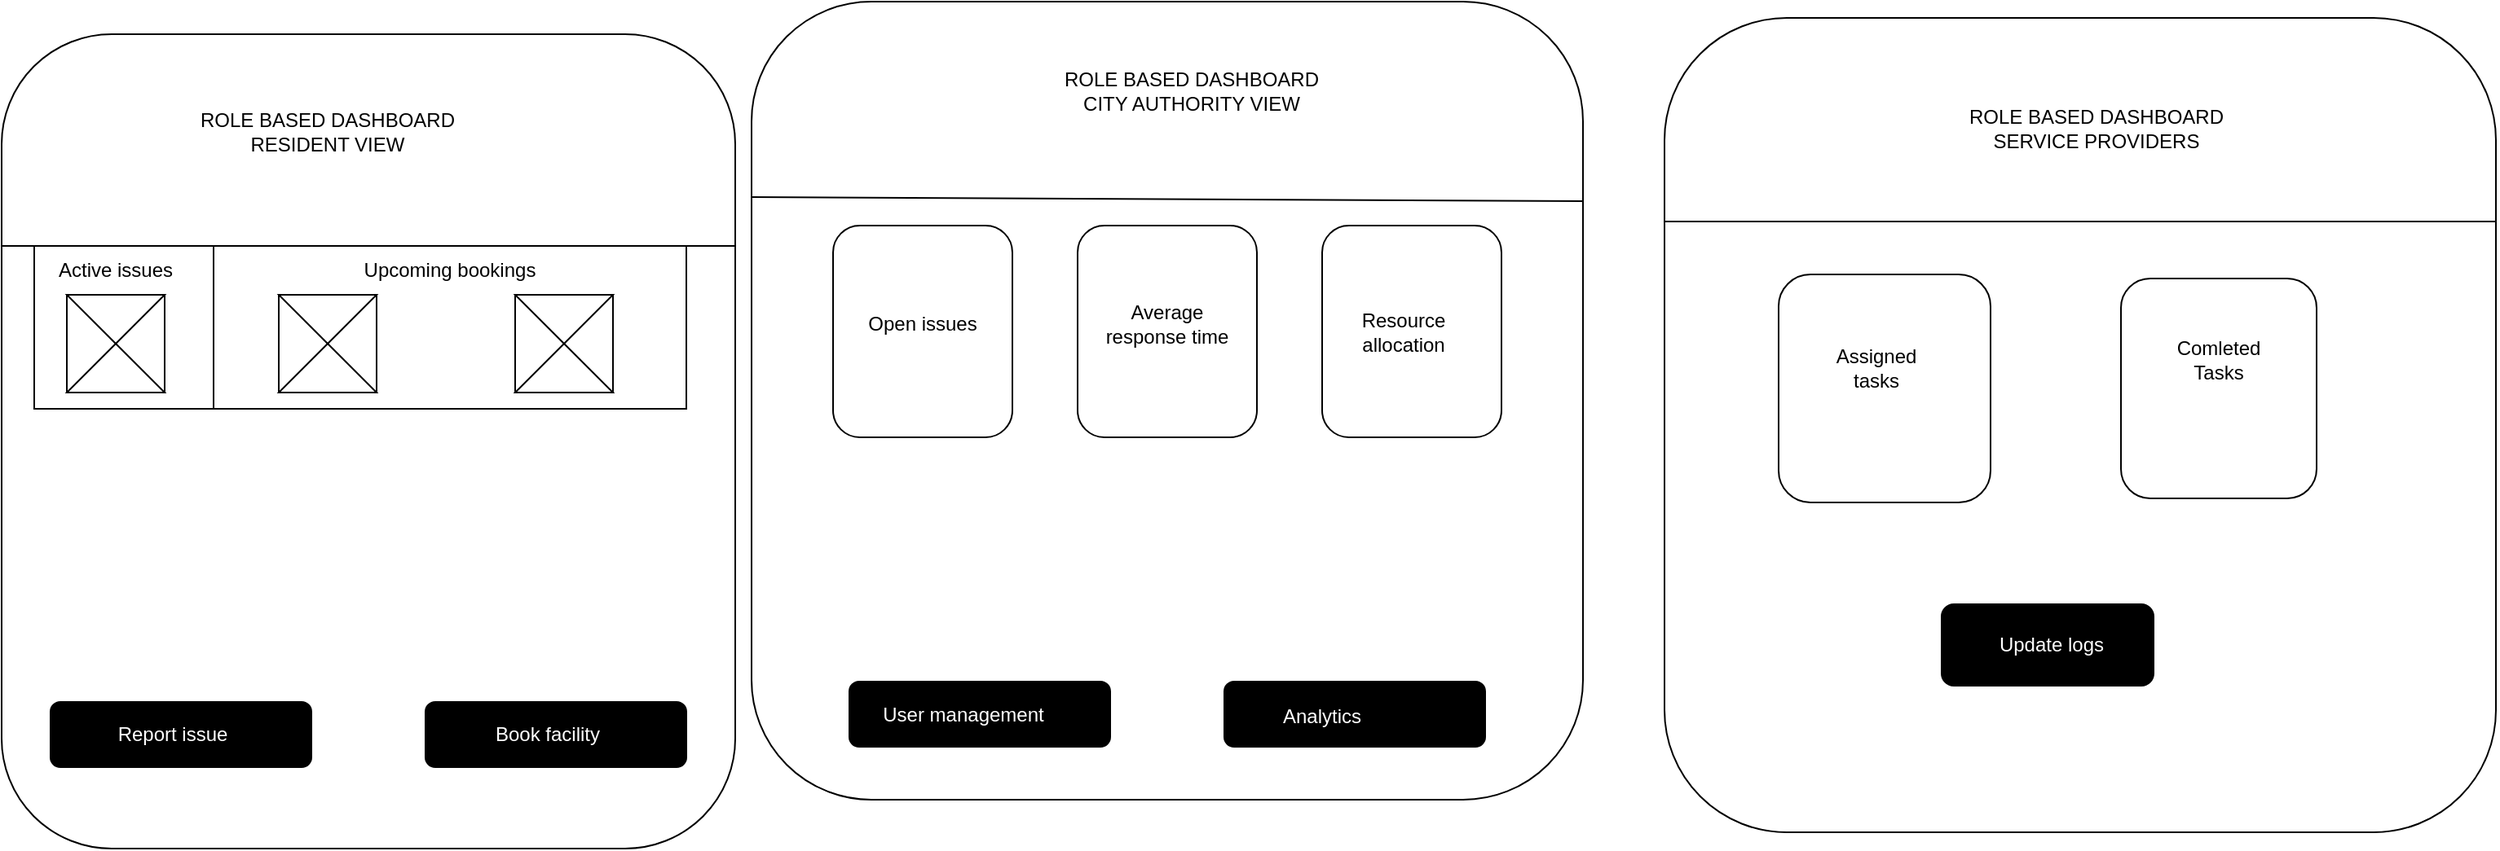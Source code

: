 <mxfile version="20.8.16" type="device"><diagram name="Page-1" id="32XHwhgZxGjpwBtk2h9Z"><mxGraphModel dx="864" dy="516" grid="1" gridSize="10" guides="1" tooltips="1" connect="1" arrows="1" fold="1" page="1" pageScale="1" pageWidth="850" pageHeight="1100" math="0" shadow="0"><root><mxCell id="0"/><mxCell id="1" parent="0"/><mxCell id="HhtqCUN628_rxQYQpq9y-14" value="" style="rounded=1;whiteSpace=wrap;html=1;fontColor=#FFFFFF;fillColor=#FFFFFF;" parent="1" vertex="1"><mxGeometry x="510" y="30" width="510" height="490" as="geometry"/></mxCell><mxCell id="7PPXK2miaYdWPVjDkQNY-20" value="" style="group" parent="1" vertex="1" connectable="0"><mxGeometry x="50" y="50" width="450" height="500" as="geometry"/></mxCell><mxCell id="HhtqCUN628_rxQYQpq9y-16" value="" style="rounded=1;whiteSpace=wrap;html=1;fontColor=#FFFFFF;fillColor=#FFFFFF;" parent="7PPXK2miaYdWPVjDkQNY-20" vertex="1"><mxGeometry width="450" height="500" as="geometry"/></mxCell><mxCell id="7PPXK2miaYdWPVjDkQNY-3" value="" style="rounded=0;whiteSpace=wrap;html=1;" parent="7PPXK2miaYdWPVjDkQNY-20" vertex="1"><mxGeometry x="20" y="130" width="400" height="100" as="geometry"/></mxCell><mxCell id="7PPXK2miaYdWPVjDkQNY-4" value="" style="rounded=0;whiteSpace=wrap;html=1;" parent="7PPXK2miaYdWPVjDkQNY-20" vertex="1"><mxGeometry x="130" y="130" width="290" height="100" as="geometry"/></mxCell><mxCell id="7PPXK2miaYdWPVjDkQNY-9" value="" style="group" parent="7PPXK2miaYdWPVjDkQNY-20" vertex="1" connectable="0"><mxGeometry x="40" y="160" width="60" height="60" as="geometry"/></mxCell><mxCell id="7PPXK2miaYdWPVjDkQNY-5" value="" style="whiteSpace=wrap;html=1;aspect=fixed;" parent="7PPXK2miaYdWPVjDkQNY-9" vertex="1"><mxGeometry width="60" height="60" as="geometry"/></mxCell><mxCell id="7PPXK2miaYdWPVjDkQNY-8" value="" style="shape=collate;whiteSpace=wrap;html=1;" parent="7PPXK2miaYdWPVjDkQNY-9" vertex="1"><mxGeometry width="60" height="60" as="geometry"/></mxCell><mxCell id="7PPXK2miaYdWPVjDkQNY-10" value="" style="group" parent="7PPXK2miaYdWPVjDkQNY-20" vertex="1" connectable="0"><mxGeometry x="315" y="160" width="60" height="60" as="geometry"/></mxCell><mxCell id="7PPXK2miaYdWPVjDkQNY-11" value="" style="whiteSpace=wrap;html=1;aspect=fixed;" parent="7PPXK2miaYdWPVjDkQNY-10" vertex="1"><mxGeometry width="60" height="60" as="geometry"/></mxCell><mxCell id="7PPXK2miaYdWPVjDkQNY-12" value="" style="shape=collate;whiteSpace=wrap;html=1;" parent="7PPXK2miaYdWPVjDkQNY-10" vertex="1"><mxGeometry width="60" height="60" as="geometry"/></mxCell><mxCell id="7PPXK2miaYdWPVjDkQNY-13" value="" style="group" parent="7PPXK2miaYdWPVjDkQNY-20" vertex="1" connectable="0"><mxGeometry x="170" y="160" width="60" height="60" as="geometry"/></mxCell><mxCell id="7PPXK2miaYdWPVjDkQNY-14" value="" style="whiteSpace=wrap;html=1;aspect=fixed;" parent="7PPXK2miaYdWPVjDkQNY-13" vertex="1"><mxGeometry width="60" height="60" as="geometry"/></mxCell><mxCell id="7PPXK2miaYdWPVjDkQNY-15" value="" style="shape=collate;whiteSpace=wrap;html=1;" parent="7PPXK2miaYdWPVjDkQNY-13" vertex="1"><mxGeometry width="60" height="60" as="geometry"/></mxCell><mxCell id="7PPXK2miaYdWPVjDkQNY-16" value="" style="rounded=1;whiteSpace=wrap;html=1;fillColor=#000000;" parent="7PPXK2miaYdWPVjDkQNY-20" vertex="1"><mxGeometry x="260" y="410" width="160" height="40" as="geometry"/></mxCell><mxCell id="7PPXK2miaYdWPVjDkQNY-17" value="" style="rounded=1;whiteSpace=wrap;html=1;fillColor=#000000;" parent="7PPXK2miaYdWPVjDkQNY-20" vertex="1"><mxGeometry x="30" y="410" width="160" height="40" as="geometry"/></mxCell><mxCell id="7PPXK2miaYdWPVjDkQNY-37" value="ROLE BASED DASHBOARD&lt;br&gt;RESIDENT VIEW" style="text;html=1;strokeColor=none;fillColor=none;align=center;verticalAlign=middle;whiteSpace=wrap;rounded=0;" parent="7PPXK2miaYdWPVjDkQNY-20" vertex="1"><mxGeometry x="60" y="30" width="280" height="60" as="geometry"/></mxCell><mxCell id="7PPXK2miaYdWPVjDkQNY-39" value="Active issues" style="text;html=1;strokeColor=none;fillColor=none;align=center;verticalAlign=middle;whiteSpace=wrap;rounded=0;" parent="7PPXK2miaYdWPVjDkQNY-20" vertex="1"><mxGeometry x="20" y="130" width="100" height="30" as="geometry"/></mxCell><mxCell id="7PPXK2miaYdWPVjDkQNY-40" value="Upcoming bookings" style="text;html=1;strokeColor=none;fillColor=none;align=center;verticalAlign=middle;whiteSpace=wrap;rounded=0;" parent="7PPXK2miaYdWPVjDkQNY-20" vertex="1"><mxGeometry x="180" y="130" width="190" height="30" as="geometry"/></mxCell><mxCell id="7PPXK2miaYdWPVjDkQNY-42" value="&lt;font color=&quot;#ffffff&quot;&gt;Report issue&lt;/font&gt;" style="text;html=1;strokeColor=none;fillColor=none;align=center;verticalAlign=middle;whiteSpace=wrap;rounded=0;" parent="7PPXK2miaYdWPVjDkQNY-20" vertex="1"><mxGeometry x="40" y="415" width="130" height="30" as="geometry"/></mxCell><mxCell id="7PPXK2miaYdWPVjDkQNY-43" value="&lt;font color=&quot;#ffffff&quot;&gt;Book facility&lt;/font&gt;" style="text;html=1;strokeColor=none;fillColor=none;align=center;verticalAlign=middle;whiteSpace=wrap;rounded=0;" parent="7PPXK2miaYdWPVjDkQNY-20" vertex="1"><mxGeometry x="280" y="415" width="110" height="30" as="geometry"/></mxCell><mxCell id="HhtqCUN628_rxQYQpq9y-17" value="" style="endArrow=none;html=1;rounded=0;fontColor=#FFFFFF;" parent="7PPXK2miaYdWPVjDkQNY-20" edge="1"><mxGeometry width="50" height="50" relative="1" as="geometry"><mxPoint y="130" as="sourcePoint"/><mxPoint x="450" y="130" as="targetPoint"/></mxGeometry></mxCell><mxCell id="7PPXK2miaYdWPVjDkQNY-21" value="" style="group" parent="1" vertex="1" connectable="0"><mxGeometry x="540" y="37.5" width="450" height="460" as="geometry"/></mxCell><mxCell id="7PPXK2miaYdWPVjDkQNY-35" value="" style="rounded=1;whiteSpace=wrap;html=1;fillColor=#000000;" parent="7PPXK2miaYdWPVjDkQNY-21" vertex="1"><mxGeometry x="260" y="410" width="160" height="40" as="geometry"/></mxCell><mxCell id="7PPXK2miaYdWPVjDkQNY-36" value="" style="rounded=1;whiteSpace=wrap;html=1;fillColor=#000000;" parent="7PPXK2miaYdWPVjDkQNY-21" vertex="1"><mxGeometry x="30" y="410" width="160" height="40" as="geometry"/></mxCell><mxCell id="7PPXK2miaYdWPVjDkQNY-38" value="ROLE BASED DASHBOARD&lt;br&gt;CITY AUTHORITY VIEW" style="text;html=1;strokeColor=none;fillColor=none;align=center;verticalAlign=middle;whiteSpace=wrap;rounded=0;" parent="7PPXK2miaYdWPVjDkQNY-21" vertex="1"><mxGeometry x="90" y="20" width="300" height="55" as="geometry"/></mxCell><mxCell id="7PPXK2miaYdWPVjDkQNY-44" value="" style="rounded=1;whiteSpace=wrap;html=1;" parent="7PPXK2miaYdWPVjDkQNY-21" vertex="1"><mxGeometry x="20" y="130" width="110" height="130" as="geometry"/></mxCell><mxCell id="7PPXK2miaYdWPVjDkQNY-45" value="" style="rounded=1;whiteSpace=wrap;html=1;" parent="7PPXK2miaYdWPVjDkQNY-21" vertex="1"><mxGeometry x="170" y="130" width="110" height="130" as="geometry"/></mxCell><mxCell id="7PPXK2miaYdWPVjDkQNY-46" value="" style="rounded=1;whiteSpace=wrap;html=1;" parent="7PPXK2miaYdWPVjDkQNY-21" vertex="1"><mxGeometry x="320" y="130" width="110" height="130" as="geometry"/></mxCell><mxCell id="7PPXK2miaYdWPVjDkQNY-47" value="Open issues" style="text;html=1;strokeColor=none;fillColor=none;align=center;verticalAlign=middle;whiteSpace=wrap;rounded=0;" parent="7PPXK2miaYdWPVjDkQNY-21" vertex="1"><mxGeometry x="30" y="175" width="90" height="30" as="geometry"/></mxCell><mxCell id="7PPXK2miaYdWPVjDkQNY-48" value="Average response time" style="text;html=1;strokeColor=none;fillColor=none;align=center;verticalAlign=middle;whiteSpace=wrap;rounded=0;" parent="7PPXK2miaYdWPVjDkQNY-21" vertex="1"><mxGeometry x="180" y="175" width="90" height="30" as="geometry"/></mxCell><mxCell id="7PPXK2miaYdWPVjDkQNY-49" value="Resource allocation" style="text;html=1;strokeColor=none;fillColor=none;align=center;verticalAlign=middle;whiteSpace=wrap;rounded=0;" parent="7PPXK2miaYdWPVjDkQNY-21" vertex="1"><mxGeometry x="340" y="180" width="60" height="30" as="geometry"/></mxCell><mxCell id="7PPXK2miaYdWPVjDkQNY-50" value="&lt;font color=&quot;#ffffff&quot;&gt;User management&lt;/font&gt;" style="text;html=1;strokeColor=none;fillColor=none;align=center;verticalAlign=middle;whiteSpace=wrap;rounded=0;" parent="7PPXK2miaYdWPVjDkQNY-21" vertex="1"><mxGeometry x="30" y="410" width="140" height="41" as="geometry"/></mxCell><mxCell id="7PPXK2miaYdWPVjDkQNY-51" value="&lt;font color=&quot;#ffffff&quot;&gt;Analytics&lt;/font&gt;" style="text;html=1;strokeColor=none;fillColor=none;align=center;verticalAlign=middle;whiteSpace=wrap;rounded=0;" parent="7PPXK2miaYdWPVjDkQNY-21" vertex="1"><mxGeometry x="290" y="416" width="60" height="30" as="geometry"/></mxCell><mxCell id="HhtqCUN628_rxQYQpq9y-1" value="" style="rounded=1;whiteSpace=wrap;html=1;" parent="1" vertex="1"><mxGeometry x="1070" y="40" width="510" height="500" as="geometry"/></mxCell><mxCell id="HhtqCUN628_rxQYQpq9y-4" value="" style="endArrow=none;html=1;rounded=0;entryX=1;entryY=0.25;entryDx=0;entryDy=0;exitX=0;exitY=0.25;exitDx=0;exitDy=0;" parent="1" source="HhtqCUN628_rxQYQpq9y-1" target="HhtqCUN628_rxQYQpq9y-1" edge="1"><mxGeometry width="50" height="50" relative="1" as="geometry"><mxPoint x="1130" y="170" as="sourcePoint"/><mxPoint x="1230" y="190" as="targetPoint"/><Array as="points"/></mxGeometry></mxCell><mxCell id="HhtqCUN628_rxQYQpq9y-5" value="ROLE BASED DASHBOARD&lt;br&gt;SERVICE PROVIDERS" style="text;html=1;strokeColor=none;fillColor=none;align=center;verticalAlign=middle;whiteSpace=wrap;rounded=0;" parent="1" vertex="1"><mxGeometry x="1190" y="85" width="290" height="45" as="geometry"/></mxCell><mxCell id="HhtqCUN628_rxQYQpq9y-6" value="" style="rounded=1;whiteSpace=wrap;html=1;" parent="1" vertex="1"><mxGeometry x="1140" y="197.5" width="130" height="140" as="geometry"/></mxCell><mxCell id="HhtqCUN628_rxQYQpq9y-7" value="" style="rounded=1;whiteSpace=wrap;html=1;" parent="1" vertex="1"><mxGeometry x="1350" y="200" width="120" height="135" as="geometry"/></mxCell><mxCell id="HhtqCUN628_rxQYQpq9y-9" value="Assigned tasks" style="text;html=1;strokeColor=none;fillColor=none;align=center;verticalAlign=middle;whiteSpace=wrap;rounded=0;" parent="1" vertex="1"><mxGeometry x="1170" y="230" width="60" height="50" as="geometry"/></mxCell><mxCell id="HhtqCUN628_rxQYQpq9y-10" value="Comleted Tasks" style="text;html=1;strokeColor=none;fillColor=none;align=center;verticalAlign=middle;whiteSpace=wrap;rounded=0;" parent="1" vertex="1"><mxGeometry x="1380" y="230" width="60" height="40" as="geometry"/></mxCell><mxCell id="HhtqCUN628_rxQYQpq9y-12" value="" style="rounded=1;whiteSpace=wrap;html=1;fillColor=#000000;" parent="1" vertex="1"><mxGeometry x="1240" y="400" width="130" height="50" as="geometry"/></mxCell><mxCell id="HhtqCUN628_rxQYQpq9y-13" value="&lt;font color=&quot;#ffffff&quot;&gt;Update logs&lt;/font&gt;" style="text;html=1;strokeColor=none;fillColor=#000000;align=center;verticalAlign=middle;whiteSpace=wrap;rounded=0;" parent="1" vertex="1"><mxGeometry x="1270" y="410" width="75" height="30" as="geometry"/></mxCell><mxCell id="HhtqCUN628_rxQYQpq9y-15" value="" style="endArrow=none;html=1;rounded=0;fontColor=#FFFFFF;entryX=1;entryY=0.25;entryDx=0;entryDy=0;" parent="1" target="HhtqCUN628_rxQYQpq9y-14" edge="1"><mxGeometry width="50" height="50" relative="1" as="geometry"><mxPoint x="510" y="150" as="sourcePoint"/><mxPoint x="560" y="100" as="targetPoint"/></mxGeometry></mxCell></root></mxGraphModel></diagram></mxfile>